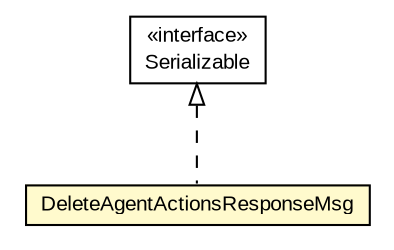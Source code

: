 #!/usr/local/bin/dot
#
# Class diagram 
# Generated by UMLGraph version R5_6-24-gf6e263 (http://www.umlgraph.org/)
#

digraph G {
	edge [fontname="arial",fontsize=10,labelfontname="arial",labelfontsize=10];
	node [fontname="arial",fontsize=10,shape=plaintext];
	nodesep=0.25;
	ranksep=0.5;
	// org.miloss.fgsms.services.interfaces.policyconfiguration.DeleteAgentActionsResponseMsg
	c297788 [label=<<table title="org.miloss.fgsms.services.interfaces.policyconfiguration.DeleteAgentActionsResponseMsg" border="0" cellborder="1" cellspacing="0" cellpadding="2" port="p" bgcolor="lemonChiffon" href="./DeleteAgentActionsResponseMsg.html">
		<tr><td><table border="0" cellspacing="0" cellpadding="1">
<tr><td align="center" balign="center"> DeleteAgentActionsResponseMsg </td></tr>
		</table></td></tr>
		</table>>, URL="./DeleteAgentActionsResponseMsg.html", fontname="arial", fontcolor="black", fontsize=10.0];
	//org.miloss.fgsms.services.interfaces.policyconfiguration.DeleteAgentActionsResponseMsg implements java.io.Serializable
	c298359:p -> c297788:p [dir=back,arrowtail=empty,style=dashed];
	// java.io.Serializable
	c298359 [label=<<table title="java.io.Serializable" border="0" cellborder="1" cellspacing="0" cellpadding="2" port="p" href="http://java.sun.com/j2se/1.4.2/docs/api/java/io/Serializable.html">
		<tr><td><table border="0" cellspacing="0" cellpadding="1">
<tr><td align="center" balign="center"> &#171;interface&#187; </td></tr>
<tr><td align="center" balign="center"> Serializable </td></tr>
		</table></td></tr>
		</table>>, URL="http://java.sun.com/j2se/1.4.2/docs/api/java/io/Serializable.html", fontname="arial", fontcolor="black", fontsize=10.0];
}

